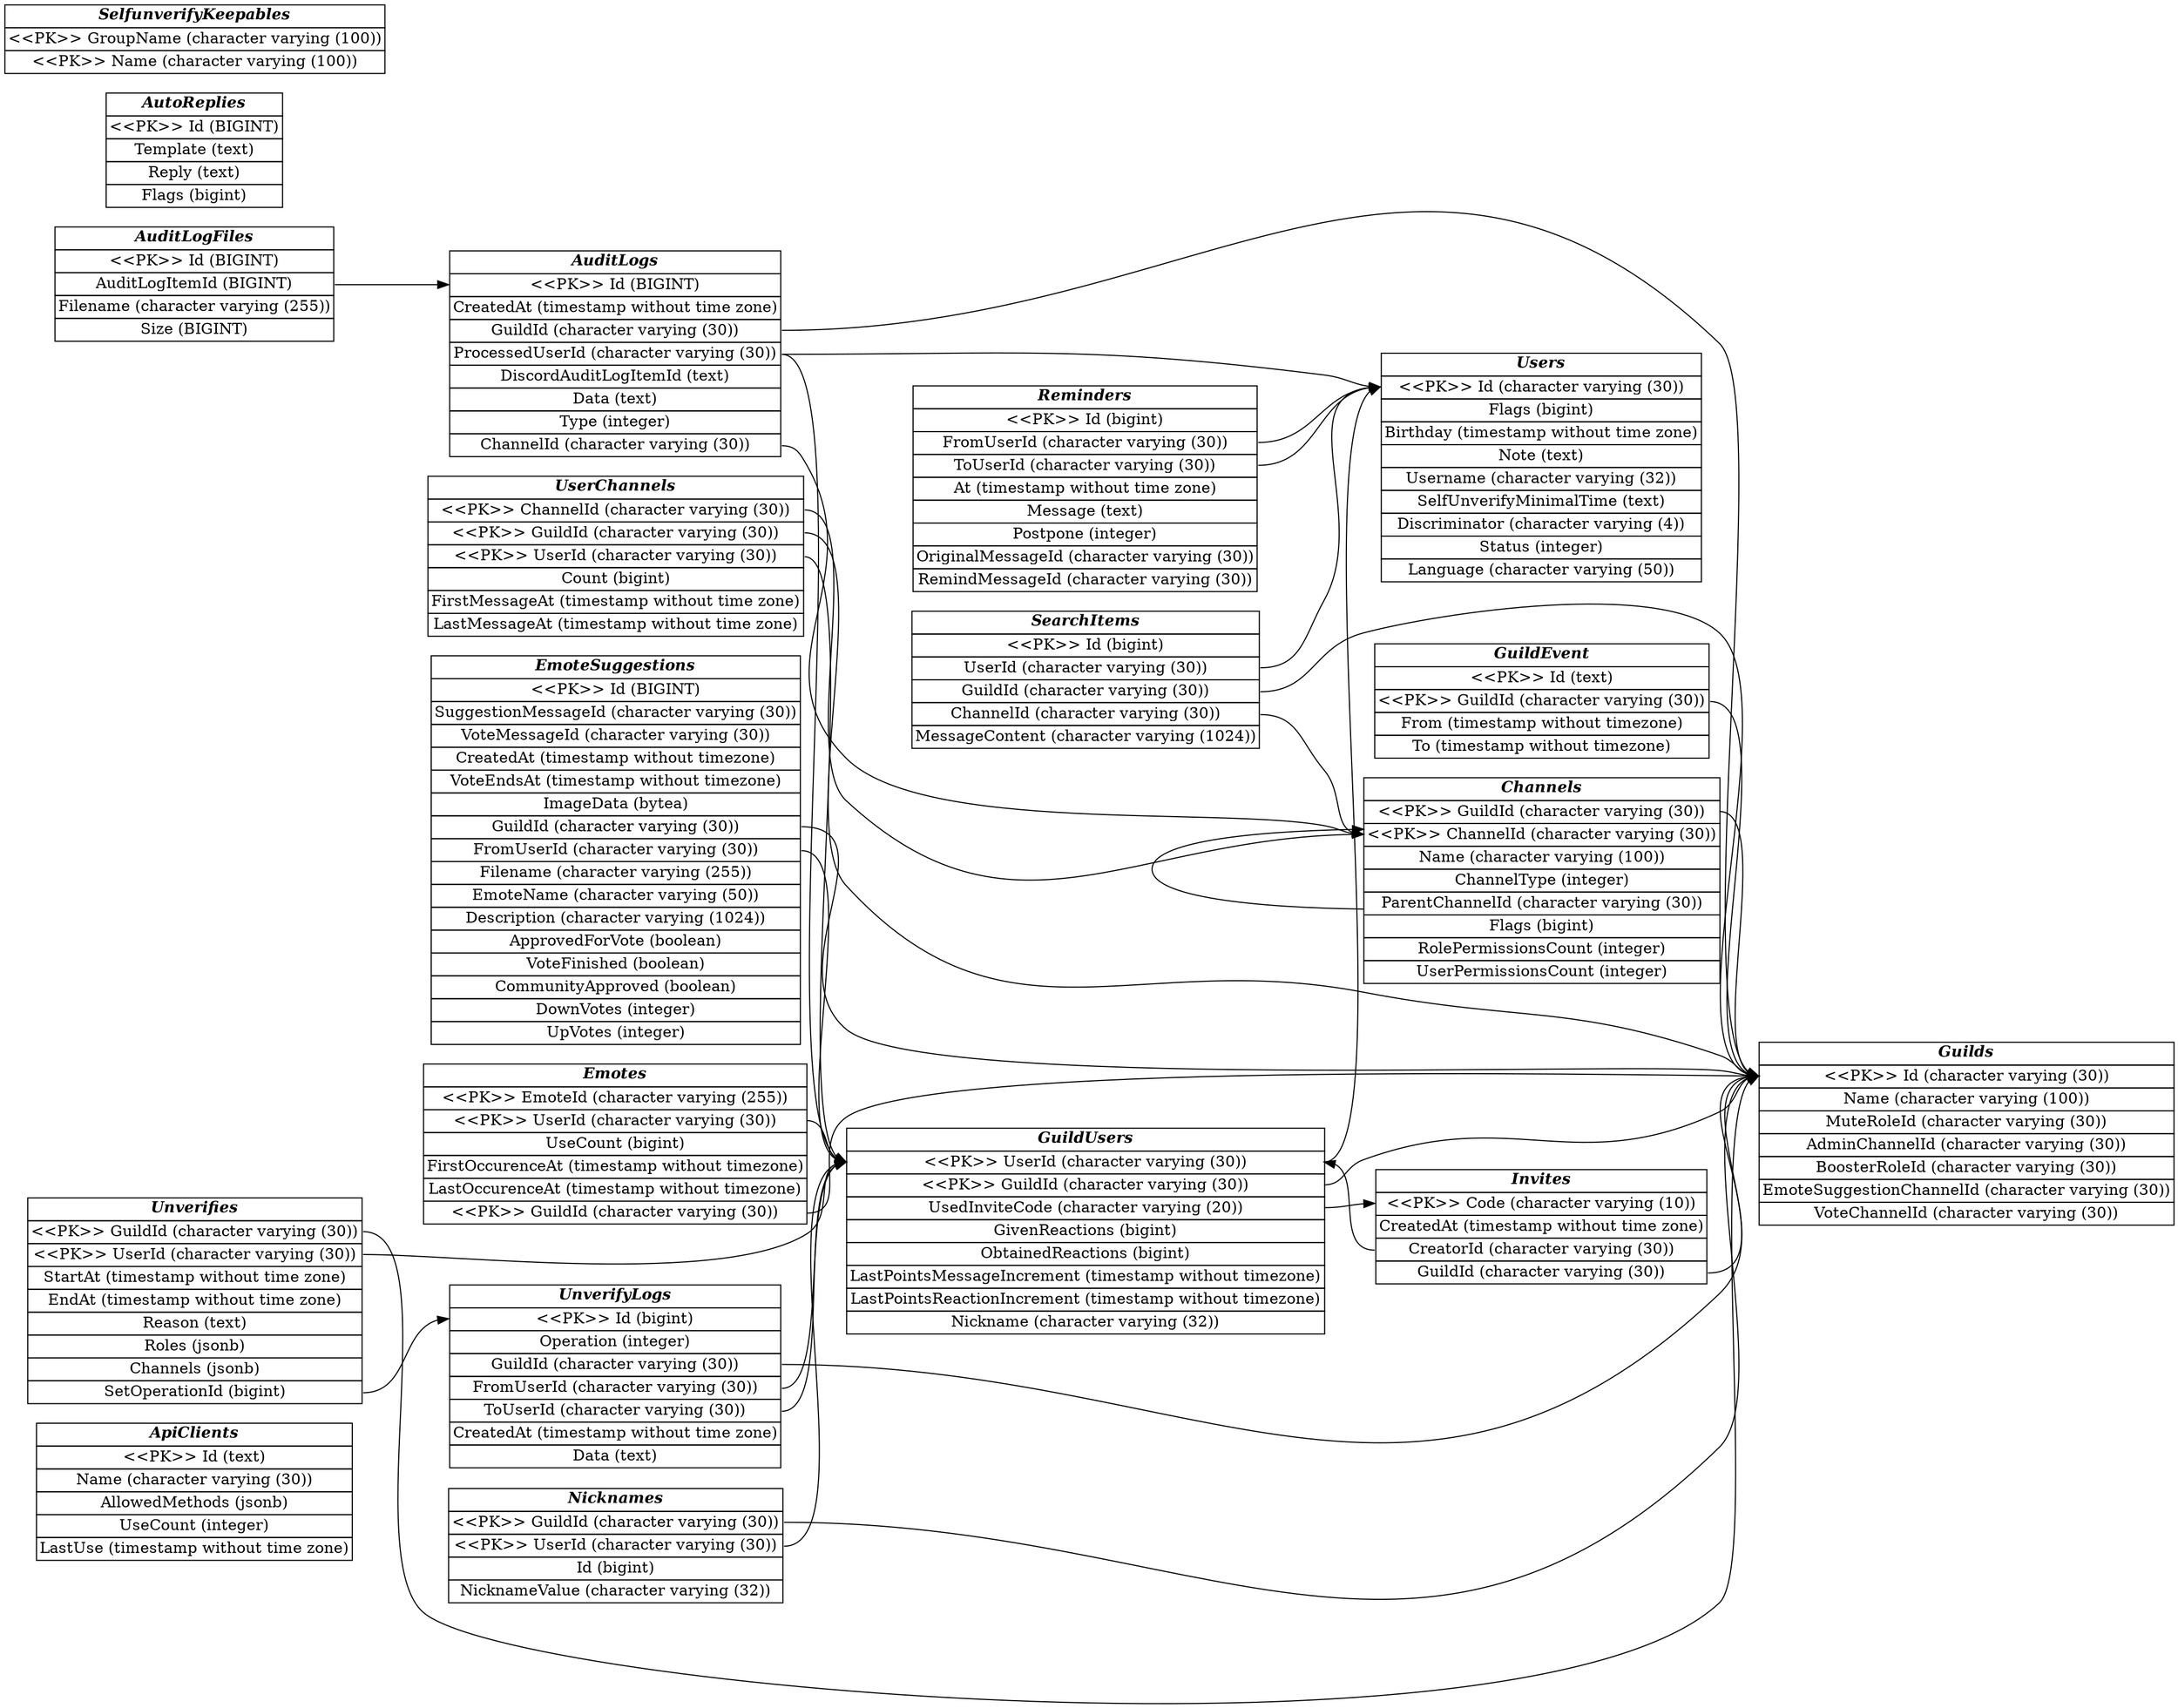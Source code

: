 digraph ER {
    rankdir=LR
    node[shape=plain]
    
    ApiClients [label=<
        <table border="0" cellborder="1" cellspacing="0">
            <tr><td><i><b>ApiClients</b></i></td></tr>
            <tr>
                <td port="Id">&lt;&lt;PK&gt;&gt; Id (text)</td>
            </tr>
            <tr>
                <td port="Name">Name (character varying (30))</td>
            </tr>
            <tr>
                <td port="AllowedMethods">AllowedMethods (jsonb)</td>
            </tr>
            <tr>
                <td port="UseCount">UseCount (integer)</td>
            </tr>
            <tr>
                <td port="LastUse">LastUse (timestamp without time zone)</td>
            </tr>
        </table>
    >];
    
    AuditLogFiles [label=<
        <table border="0" cellborder="1" cellspacing="0">
            <tr><td><i><b>AuditLogFiles</b></i></td></tr>
            <tr>
                <td port="Id">&lt;&lt;PK&gt;&gt; Id (BIGINT)</td>
            </tr>
            <tr>
                <td port="AuditLogItemId">AuditLogItemId (BIGINT)</td>
            </tr>
            <tr>
                <td port="Filename">Filename (character varying (255))</td>
            </tr>
            <tr>
                <td port="Size">Size (BIGINT)</td>
            </tr>
        </table>
    >];
    
    AuditLogs [label=<
        <table border="0" cellborder="1" cellspacing="0">
            <tr><td><i><b>AuditLogs</b></i></td></tr>
            <tr>
                <td port="Id">&lt;&lt;PK&gt;&gt; Id (BIGINT)</td>
            </tr>
            <tr>
                <td port="CreatedAt">CreatedAt (timestamp without time zone)</td>
            </tr>
            <tr>
                <td port="GuildId">GuildId (character varying (30))</td>
            </tr>
            <tr>
                <td port="ProcessedUserId">ProcessedUserId (character varying (30))</td>
            </tr>
            <tr>
                <td port="DiscordAuditLogItemId">DiscordAuditLogItemId (text)</td>
            </tr>
            <tr>
                <td port="Data">Data (text)</td>
            </tr>
            <tr>
                <td port="Type">Type (integer)</td>
            </tr>
            <tr>
                <td port="ChannelId">ChannelId (character varying (30))</td>
            </tr>
        </table>
    >];
    
    AutoReplies [label=<
        <table border="0" cellborder="1" cellspacing="0">
            <tr><td><i><b>AutoReplies</b></i></td></tr>
            <tr>
                <td port="Id">&lt;&lt;PK&gt;&gt; Id (BIGINT)</td>
            </tr>
            <tr>
                <td port="Template">Template (text)</td>
            </tr>
            <tr>
                <td port="Reply">Reply (text)</td>
            </tr>
            <tr>
                <td port="Flags">Flags (bigint)</td>
            </tr>
        </table>
    >];
    
    Channels [label=<
        <table border="0" cellborder="1" cellspacing="0">
            <tr><td><i><b>Channels</b></i></td></tr>
            <tr>
                <td port="GuildId">&lt;&lt;PK&gt;&gt; GuildId (character varying (30))</td>
            </tr>
            <tr>
                <td port="ChannelId">&lt;&lt;PK&gt;&gt; ChannelId (character varying (30))</td>
            </tr>
            <tr>
                <td port="Name">Name (character varying (100))</td>
            </tr>
            <tr>
                <td port="ChannelType">ChannelType (integer)</td>
            </tr>
            <tr>
                <td port="ParentChannelId">ParentChannelId (character varying (30))</td>
            </tr>
            <tr>
                <td port="Flags">Flags (bigint)</td>
            </tr>
            <tr>
                <td port="RolePermissionsCount">RolePermissionsCount (integer)</td>
            </tr>
            <tr>
                <td port="UserPermissionsCount">UserPermissionsCount (integer)</td>
            </tr>
        </table>
    >];
    
    EmoteSuggestions [label=<
        <table border="0" cellborder="1" cellspacing="0">
            <tr><td><i><b>EmoteSuggestions</b></i></td></tr>
            <tr>
                <td port="Id">&lt;&lt;PK&gt;&gt; Id (BIGINT)</td>
            </tr>
            <tr>
                <td port="SuggestionMessageId">SuggestionMessageId (character varying (30))</td>
            </tr>
            <tr>
                <td port="VoteMessageId">VoteMessageId (character varying (30))</td>
            </tr>
            <tr>
                <td port="CreatedAt">CreatedAt (timestamp without timezone)</td>
            </tr>
            <tr>
                <td port="VoteEndsAt">VoteEndsAt (timestamp without timezone)</td>
            </tr>
            <tr>
                <td port="ImageData">ImageData (bytea)</td>
            </tr>
            <tr>
                <td port="GuildId">GuildId (character varying (30))</td>
            </tr>
            <tr>
                <td port="FromUserId">FromUserId (character varying (30))</td>
            </tr>
            <tr>
                <td port="Filename">Filename (character varying (255))</td>
            </tr>
            <tr>
                <td port="EmoteName">EmoteName (character varying (50))</td>
            </tr>
            <tr>
                <td port="Description">Description (character varying (1024))</td>
            </tr>
            <tr>
                <td port="ApprovedForVote">ApprovedForVote (boolean)</td>
            </tr>
            <tr>
                <td port="VoteFinished">VoteFinished (boolean)</td>
            </tr>
            <tr>
                <td port="CommunityApproved">CommunityApproved (boolean)</td>
            </tr>
            <tr>
                <td port="DownVotes">DownVotes (integer)</td>
            </tr>
            <tr>
                <td port="UpVotes">UpVotes (integer)</td>
            </tr>
        </table>
    >];
    
    Emotes [label=<
        <table border="0" cellborder="1" cellspacing="0">
            <tr><td><i><b>Emotes</b></i></td></tr>
            <tr>
                <td port="EmoteId">&lt;&lt;PK&gt;&gt; EmoteId (character varying (255))</td>
            </tr>
            <tr>
                <td port="UserId">&lt;&lt;PK&gt;&gt; UserId (character varying (30))</td>
            </tr>
            <tr>
                <td port="UseCount">UseCount (bigint)</td>
            </tr>
            <tr>
                <td port="FirstOccurenceAt">FirstOccurenceAt (timestamp without timezone)</td>
            </tr>
            <tr>
                <td port="LastOccurenceAt">LastOccurenceAt (timestamp without timezone)</td>
            </tr>
            <tr>
                <td port="GuildId">&lt;&lt;PK&gt;&gt; GuildId (character varying (30))</td>
            </tr>
        </table>
    >];
    
    GuildEvent [label=<
        <table border="0" cellborder="1" cellspacing="0">
            <tr><td><i><b>GuildEvent</b></i></td></tr>
            <tr>
                <td port="Id">&lt;&lt;PK&gt;&gt; Id (text)</td>
            </tr>
            <tr>
                <td port="GuildId">&lt;&lt;PK&gt;&gt; GuildId (character varying (30))</td>
            </tr>
            <tr>
                <td port="From">From (timestamp without timezone)</td>
            </tr>
            <tr>
                <td port="To">To (timestamp without timezone)</td>
            </tr>
        </table>
    >];
    
    GuildUsers [label=<
        <table border="0" cellborder="1" cellspacing="0">
            <tr><td><i><b>GuildUsers</b></i></td></tr>
            <tr>
                <td port="UserId">&lt;&lt;PK&gt;&gt; UserId (character varying (30))</td>
            </tr>
            <tr>
                <td port="GuildId">&lt;&lt;PK&gt;&gt; GuildId (character varying (30))</td>
            </tr>
            <tr>
                <td port="UsedInviteCode">UsedInviteCode (character varying (20))</td>
            </tr>
            <tr>
                <td port="GivenReactions">GivenReactions (bigint)</td>
            </tr>
            <tr>
                <td port="ObtainedReactions">ObtainedReactions (bigint)</td>
            </tr>
            <tr>
                <td port="LastPointsMessageIncrement">LastPointsMessageIncrement (timestamp without timezone)</td>
            </tr>
            <tr>
                <td port="LastPointsReactionIncrement">LastPointsReactionIncrement (timestamp without timezone)</td>
            </tr>
            <tr>
                <td port="Nickname">Nickname (character varying (32))</td>
            </tr>
        </table>
    >];
    
    Guilds [label=<
        <table border="0" cellborder="1" cellspacing="0">
            <tr><td><i><b>Guilds</b></i></td></tr>
            <tr>
                <td port="Id">&lt;&lt;PK&gt;&gt; Id (character varying (30))</td>
            </tr>
            <tr>
                <td port="Name">Name (character varying (100))</td>
            </tr>
            <tr>
                <td port="MuteRoleId">MuteRoleId (character varying (30))</td>
            </tr>
            <tr>
                <td port="AdminChannelId">AdminChannelId (character varying (30))</td>
            </tr>
            <tr>
                <td port="BoosterRoleId">BoosterRoleId (character varying (30))</td>
            </tr>
            <tr>
                <td port="EmoteSuggestionChannelId">EmoteSuggestionChannelId (character varying (30))</td>
            </tr>
            <tr>
                <td port="VoteChannelId">VoteChannelId (character varying (30))</td>
            </tr>
        </table>
    >];
    
    Invites [label=<
        <table border="0" cellborder="1" cellspacing="0">
            <tr><td><i><b>Invites</b></i></td></tr>
            <tr>
                <td port="Code">&lt;&lt;PK&gt;&gt; Code (character varying (10))</td>
            </tr>
            <tr>
                <td port="CreatedAt">CreatedAt (timestamp without time zone)</td>
            </tr>
            <tr>
                <td port="CreatorId">CreatorId (character varying (30))</td>
            </tr>
            <tr>
                <td port="GuildId">GuildId (character varying (30))</td>
            </tr>
        </table>
    >];
    
    Nicknames [label=<
        <table border="0" cellborder="1" cellspacing="0">
            <tr><td><i><b>Nicknames</b></i></td></tr>
            <tr>
                <td port="GuildId">&lt;&lt;PK&gt;&gt; GuildId (character varying (30))</td>
            </tr>
            <tr>
                <td port="UserId">&lt;&lt;PK&gt;&gt; UserId (character varying (30))</td>
            </tr>
            <tr>
                <td port="Id">Id (bigint)</td>
            </tr>
            <tr>
                <td port="NicknameValue">NicknameValue (character varying (32))</td>
            </tr>
        </table>
    >];
    
    Reminders [label=<
        <table border="0" cellborder="1" cellspacing="0">
            <tr><td><i><b>Reminders</b></i></td></tr>
            <tr>
                <td port="Id">&lt;&lt;PK&gt;&gt; Id (bigint)</td>
            </tr>
            <tr>
                <td port="FromUserId">FromUserId (character varying (30))</td>
            </tr>
            <tr>
                <td port="ToUserId">ToUserId (character varying (30))</td>
            </tr>
            <tr>
                <td port="At">At (timestamp without time zone)</td>
            </tr>
            <tr>
                <td port="Message">Message (text)</td>
            </tr>
            <tr>
                <td port="Postpone">Postpone (integer)</td>
            </tr>
            <tr>
                <td port="OriginalMessageId">OriginalMessageId (character varying (30))</td>
            </tr>
            <tr>
                <td port="RemindMessageId">RemindMessageId (character varying (30))</td>
            </tr>
        </table>
    >];
    
    SearchItems [label=<
        <table border="0" cellborder="1" cellspacing="0">
            <tr><td><i><b>SearchItems</b></i></td></tr>
            <tr>
                <td port="Id">&lt;&lt;PK&gt;&gt; Id (bigint)</td>
            </tr>
            <tr>
                <td port="UserId">UserId (character varying (30))</td>
            </tr>
            <tr>
                <td port="GuildId">GuildId (character varying (30))</td>
            </tr>
            <tr>
                <td port="ChannelId">ChannelId (character varying (30))</td>
            </tr>
            <tr>
                <td port="MessageContent">MessageContent (character varying (1024))</td>
            </tr>
        </table>
    >];
    
    SelfunverifyKeepables [label=<
        <table border="0" cellborder="1" cellspacing="0">
            <tr><td><i><b>SelfunverifyKeepables</b></i></td></tr>
            <tr>
                <td port="GroupName">&lt;&lt;PK&gt;&gt; GroupName (character varying (100))</td>
            </tr>
            <tr>
                <td port="Name">&lt;&lt;PK&gt;&gt; Name (character varying (100))</td>
            </tr>
        </table>
    >];
    
    Unverifies [label=<
        <table border="0" cellborder="1" cellspacing="0">
            <tr><td><i><b>Unverifies</b></i></td></tr>
            <tr>
                <td port="GuildId">&lt;&lt;PK&gt;&gt; GuildId (character varying (30))</td>
            </tr>
            <tr>
                <td port="UserId">&lt;&lt;PK&gt;&gt; UserId (character varying (30))</td>
            </tr>
            <tr>
                <td port="StartAt">StartAt (timestamp without time zone)</td>
            </tr>
            <tr>
                <td port="EndAt">EndAt (timestamp without time zone)</td>
            </tr>
            <tr>
                <td port="Reason">Reason (text)</td>
            </tr>
            <tr>
                <td port="Roles">Roles (jsonb)</td>
            </tr>
            <tr>
                <td port="Channels">Channels (jsonb)</td>
            </tr>
            <tr>
                <td port="SetOperationId">SetOperationId (bigint)</td>
            </tr>
        </table>
    >];
    
    UnverifyLogs [label=<
        <table border="0" cellborder="1" cellspacing="0">
            <tr><td><i><b>UnverifyLogs</b></i></td></tr>
            <tr>
                <td port="Id">&lt;&lt;PK&gt;&gt; Id (bigint)</td>
            </tr>
            <tr>
                <td port="Operation">Operation (integer)</td>
            </tr>
            <tr>
                <td port="GuildId">GuildId (character varying (30))</td>
            </tr>
            <tr>
                <td port="FromUserId">FromUserId (character varying (30))</td>
            </tr>
            <tr>
                <td port="ToUserId">ToUserId (character varying (30))</td>
            </tr>
            <tr>
                <td port="CreatedAt">CreatedAt (timestamp without time zone)</td>
            </tr>
            <tr>
                <td port="Data">Data (text)</td>
            </tr>
        </table>
    >];
    
    UserChannels [label=<
        <table border="0" cellborder="1" cellspacing="0">
            <tr><td><i><b>UserChannels</b></i></td></tr>
            <tr>
                <td port="ChannelId">&lt;&lt;PK&gt;&gt; ChannelId (character varying (30))</td>
            </tr>
            <tr>
                <td port="GuildId">&lt;&lt;PK&gt;&gt; GuildId (character varying (30))</td>
            </tr>
            <tr>
                <td port="UserId">&lt;&lt;PK&gt;&gt; UserId (character varying (30))</td>
            </tr>
            <tr>
                <td port="Count">Count (bigint)</td>
            </tr>
            <tr>
                <td port="FirstMessageAt">FirstMessageAt (timestamp without time zone)</td>
            </tr>
            <tr>
                <td port="LastMessageAt">LastMessageAt (timestamp without time zone)</td>
            </tr>
        </table>
    >];
    
    Users [label=<
        <table border="0" cellborder="1" cellspacing="0">
            <tr><td><i><b>Users</b></i></td></tr>
            <tr>
                <td port="Id">&lt;&lt;PK&gt;&gt; Id (character varying (30))</td>
            </tr>
            <tr>
                <td port="Flags">Flags (bigint)</td>
            </tr>
            <tr>
                <td port="Birthday">Birthday (timestamp without time zone)</td>
            </tr>
            <tr>
                <td port="Note">Note (text)</td>
            </tr>
            <tr>
                <td port="Username">Username (character varying (32))</td>
            </tr>
            <tr>
                <td port="SelfUnverifyMinimalTime">SelfUnverifyMinimalTime (text)</td>
            </tr>
            <tr>
                <td port="Discriminator">Discriminator (character varying (4))</td>
            </tr>
            <tr>
                <td port="Status">Status (integer)</td>
            </tr>
            <tr>
                <td port="Language">Language (character varying (50))</td>
            </tr>
        </table>
    >];
    
    GuildUsers:UserId -> Users:Id
    GuildUsers:GuildId -> Guilds:Id
    GuildUsers:UsedInviteCode -> Invites:Code
    
    Invites:CreatorId -> GuildUsers:UserId
    Invites:GuildId -> Guilds:Id
    
    Emotes:UserId -> GuildUsers:UserId
    Emotes:GuildId -> Guilds:Id
    
    Reminders:FromUserId -> Users:Id
    Reminders:ToUserId -> Users:Id
    
    UserChannels:GuildId -> Guilds:Id
    UserChannels:UserId -> GuildUsers:UserId
    UserChannels:ChannelId -> Channels:ChannelId
    
    Channels:GuildId -> Guilds:Id
    Channels:ParentChannelId -> Channels:ChannelId
    
    SearchItems:UserId -> Users:Id
    SearchItems:ChannelId -> Channels:ChannelId
    SearchItems:GuildId -> Guilds:Id
    
    Unverifies:UserId -> GuildUsers:UserId
    Unverifies:SetOperationId -> UnverifyLogs:Id
    Unverifies:GuildId -> Guilds:Id
    
    UnverifyLogs:FromUserId -> GuildUsers:UserId
    UnverifyLogs:ToUserId -> GuildUsers:UserId
    UnverifyLogs:GuildId -> Guilds:Id
    
    AuditLogs:GuildId -> Guilds:Id
    AuditLogs:ProcessedUserId -> GuildUsers:UserId
    AuditLogs:ProcessedUserId -> Users:Id
    AuditLogs:ChannelId -> Channels:ChannelId
    
    AuditLogFiles:AuditLogItemId -> AuditLogs:Id
    
    GuildEvent:GuildId -> Guilds:Id
    
    EmoteSuggestions:GuildId -> Guilds:Id
    EmoteSuggestions:FromUserId -> GuildUsers:UserId
    
    Nicknames:GuildId -> Guilds:Id
    Nicknames:UserId -> GuildUsers:UserId
}
